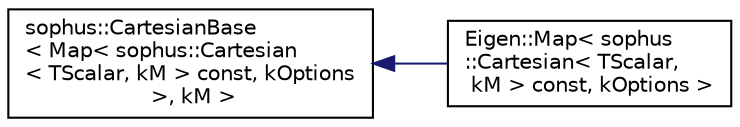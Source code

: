digraph "Graphical Class Hierarchy"
{
 // LATEX_PDF_SIZE
  edge [fontname="Helvetica",fontsize="10",labelfontname="Helvetica",labelfontsize="10"];
  node [fontname="Helvetica",fontsize="10",shape=record];
  rankdir="LR";
  Node0 [label="sophus::CartesianBase\l\< Map\< sophus::Cartesian\l\< TScalar, kM \> const, kOptions\l \>, kM \>",height=0.2,width=0.4,color="black", fillcolor="white", style="filled",URL="$classsophus_1_1_cartesian_base.html",tooltip=" "];
  Node0 -> Node1 [dir="back",color="midnightblue",fontsize="10",style="solid",fontname="Helvetica"];
  Node1 [label="Eigen::Map\< sophus\l::Cartesian\< TScalar,\l kM \> const, kOptions \>",height=0.2,width=0.4,color="black", fillcolor="white", style="filled",URL="$class_eigen_1_1_map_3_01sophus_1_1_cartesian_3_01_t_scalar_00_01k_m_01_4_01const_00_01k_options_01_4.html",tooltip="Specialization of Eigen::Map for Cartesian const; derived from CartesianBase."];
}

